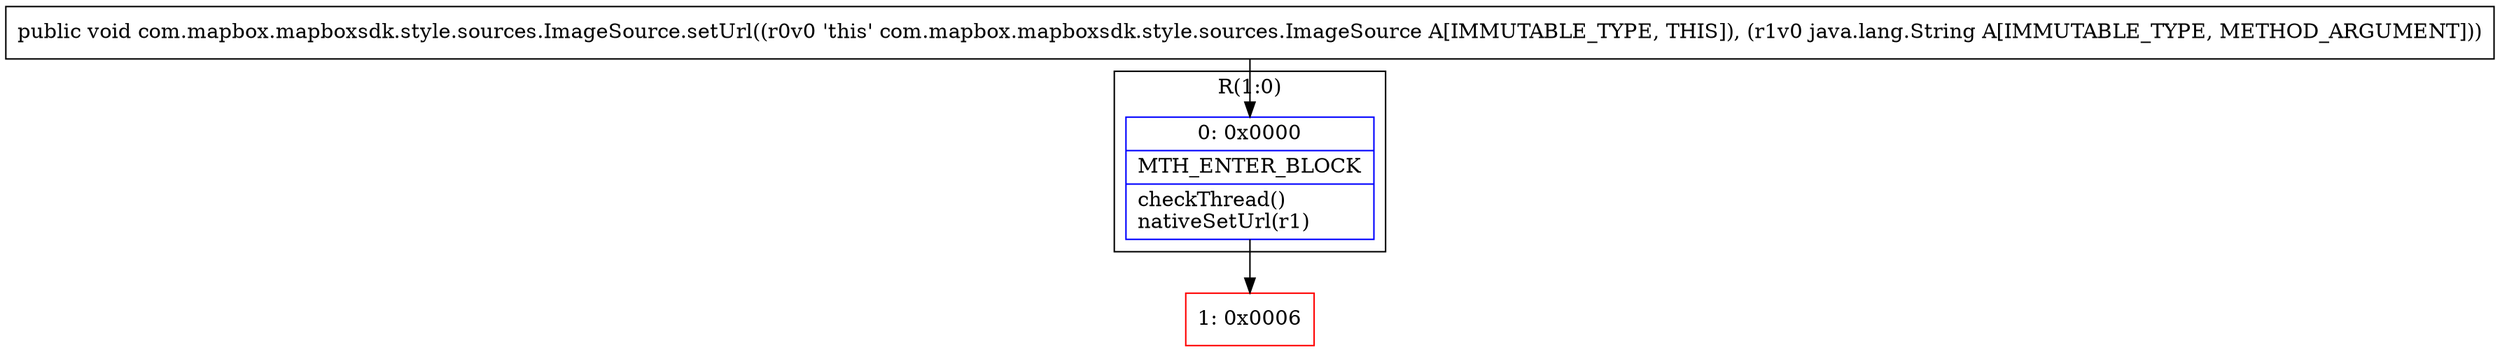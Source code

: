 digraph "CFG forcom.mapbox.mapboxsdk.style.sources.ImageSource.setUrl(Ljava\/lang\/String;)V" {
subgraph cluster_Region_814892032 {
label = "R(1:0)";
node [shape=record,color=blue];
Node_0 [shape=record,label="{0\:\ 0x0000|MTH_ENTER_BLOCK\l|checkThread()\lnativeSetUrl(r1)\l}"];
}
Node_1 [shape=record,color=red,label="{1\:\ 0x0006}"];
MethodNode[shape=record,label="{public void com.mapbox.mapboxsdk.style.sources.ImageSource.setUrl((r0v0 'this' com.mapbox.mapboxsdk.style.sources.ImageSource A[IMMUTABLE_TYPE, THIS]), (r1v0 java.lang.String A[IMMUTABLE_TYPE, METHOD_ARGUMENT])) }"];
MethodNode -> Node_0;
Node_0 -> Node_1;
}

